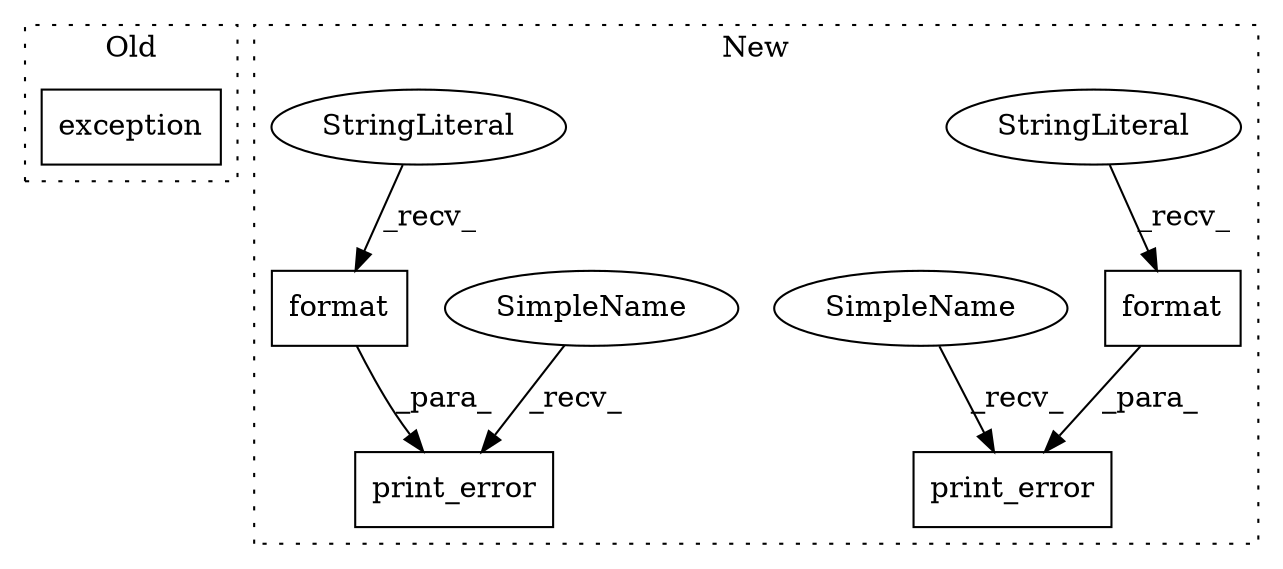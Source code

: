 digraph G {
subgraph cluster0 {
1 [label="exception" a="32" s="5487,5498" l="10,1" shape="box"];
label = "Old";
style="dotted";
}
subgraph cluster1 {
2 [label="format" a="32" s="6175,6183" l="7,1" shape="box"];
3 [label="StringLiteral" a="45" s="6153" l="21" shape="ellipse"];
4 [label="print_error" a="32" s="6141,6184" l="12,1" shape="box"];
5 [label="print_error" a="32" s="6047,6124" l="12,1" shape="box"];
6 [label="format" a="32" s="6106,6123" l="7,1" shape="box"];
7 [label="StringLiteral" a="45" s="6059" l="46" shape="ellipse"];
8 [label="SimpleName" a="42" s="6133" l="7" shape="ellipse"];
9 [label="SimpleName" a="42" s="6039" l="7" shape="ellipse"];
label = "New";
style="dotted";
}
2 -> 4 [label="_para_"];
3 -> 2 [label="_recv_"];
6 -> 5 [label="_para_"];
7 -> 6 [label="_recv_"];
8 -> 4 [label="_recv_"];
9 -> 5 [label="_recv_"];
}
